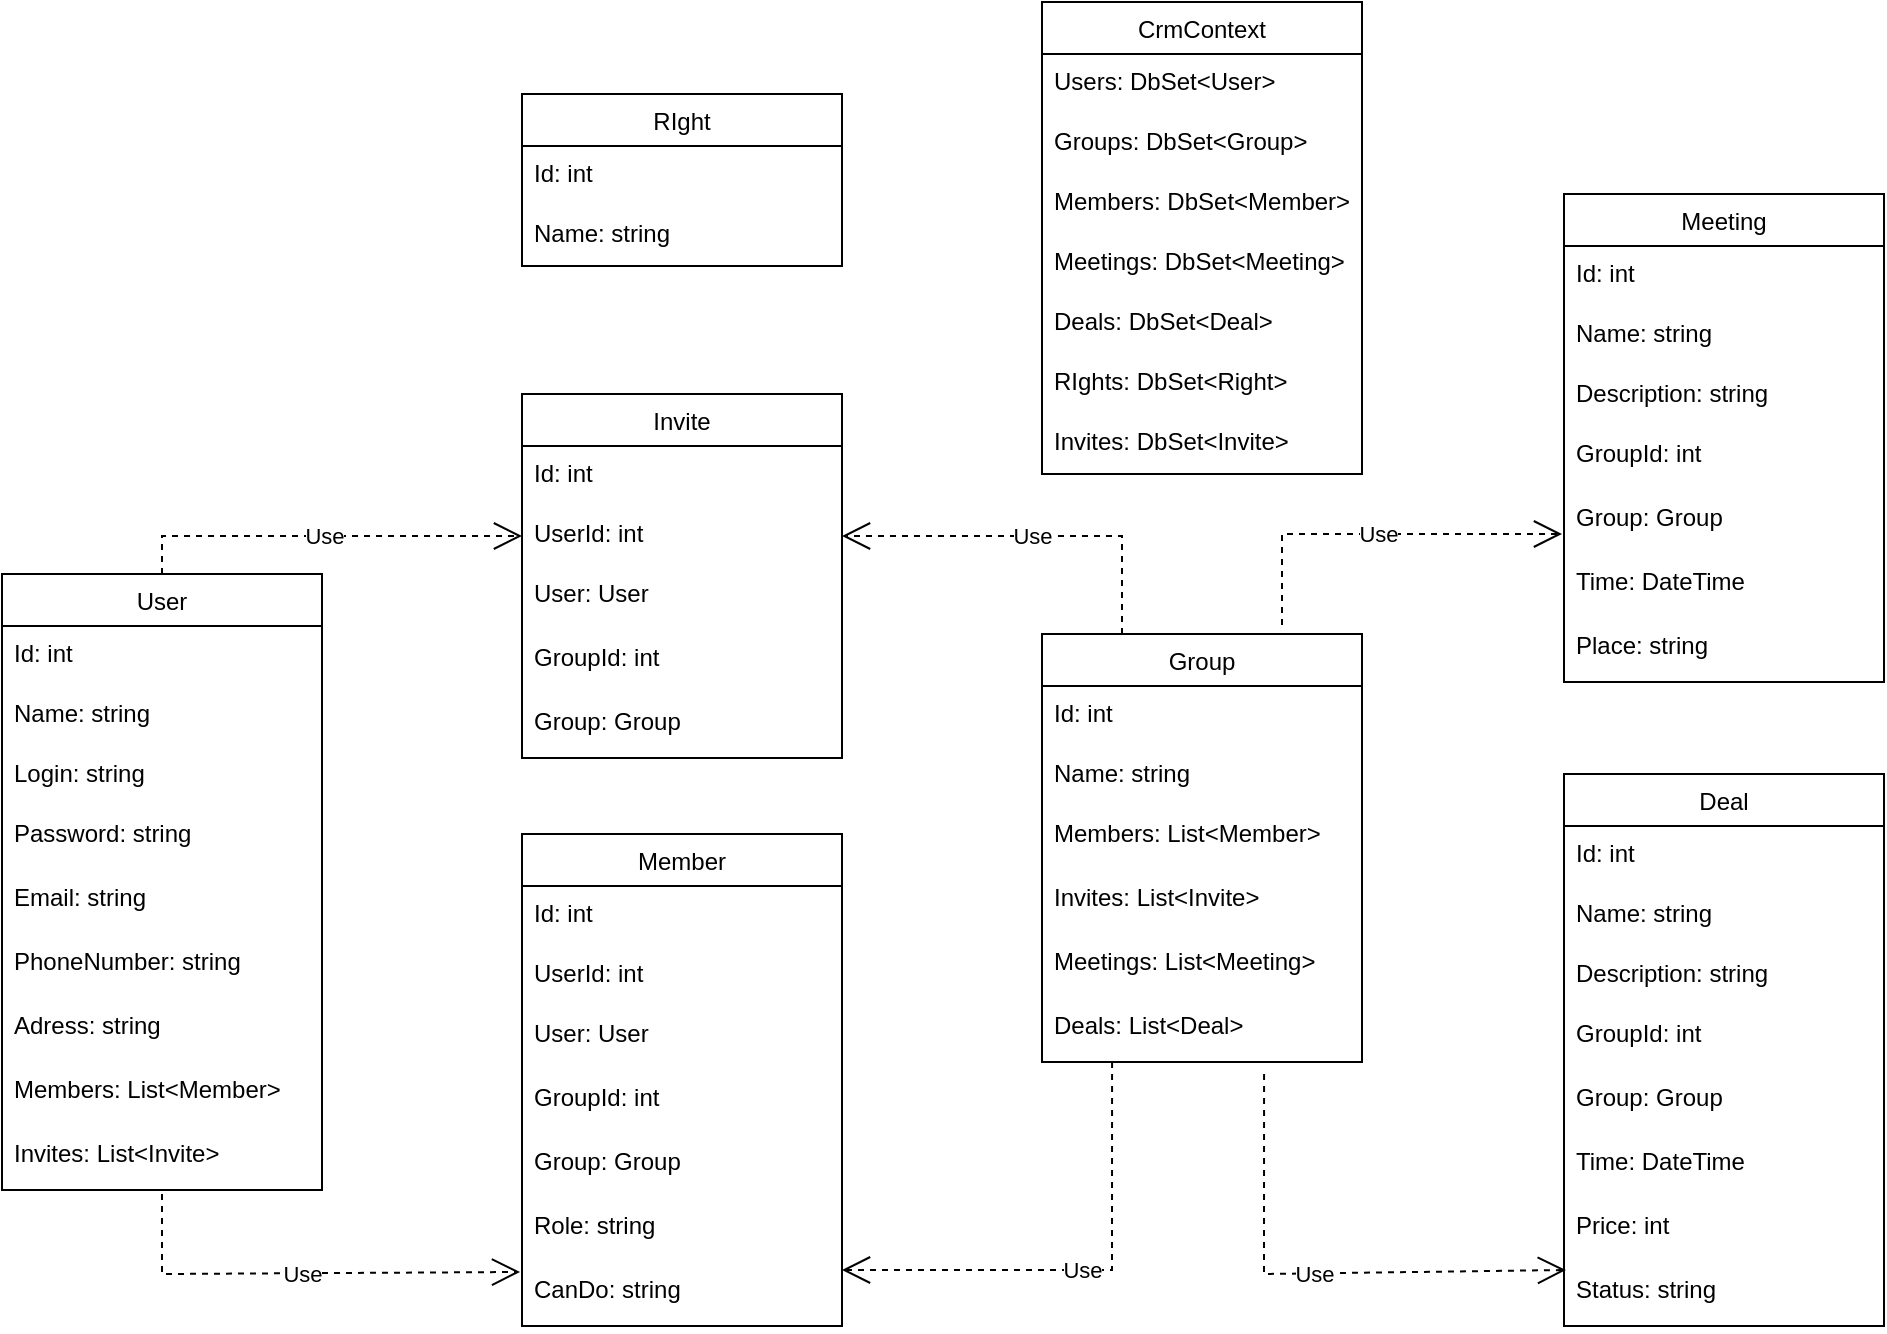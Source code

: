 <mxfile version="24.0.7" type="device">
  <diagram id="C5RBs43oDa-KdzZeNtuy" name="Page-1">
    <mxGraphModel dx="1522" dy="702" grid="1" gridSize="10" guides="1" tooltips="1" connect="1" arrows="1" fold="1" page="1" pageScale="1" pageWidth="827" pageHeight="1169" math="0" shadow="0">
      <root>
        <mxCell id="WIyWlLk6GJQsqaUBKTNV-0" />
        <mxCell id="WIyWlLk6GJQsqaUBKTNV-1" parent="WIyWlLk6GJQsqaUBKTNV-0" />
        <mxCell id="m3dn8CbRQCBIX5Pan6xP-0" value="User" style="swimlane;fontStyle=0;align=center;verticalAlign=top;childLayout=stackLayout;horizontal=1;startSize=26;horizontalStack=0;resizeParent=1;resizeLast=0;collapsible=1;marginBottom=0;rounded=0;shadow=0;strokeWidth=1;" vertex="1" parent="WIyWlLk6GJQsqaUBKTNV-1">
          <mxGeometry x="460" y="440" width="160" height="308" as="geometry">
            <mxRectangle x="230" y="140" width="160" height="26" as="alternateBounds" />
          </mxGeometry>
        </mxCell>
        <mxCell id="m3dn8CbRQCBIX5Pan6xP-1" value="Id: int" style="text;align=left;verticalAlign=top;spacingLeft=4;spacingRight=4;overflow=hidden;rotatable=0;points=[[0,0.5],[1,0.5]];portConstraint=eastwest;" vertex="1" parent="m3dn8CbRQCBIX5Pan6xP-0">
          <mxGeometry y="26" width="160" height="30" as="geometry" />
        </mxCell>
        <mxCell id="m3dn8CbRQCBIX5Pan6xP-2" value="Name: string" style="text;align=left;verticalAlign=top;spacingLeft=4;spacingRight=4;overflow=hidden;rotatable=0;points=[[0,0.5],[1,0.5]];portConstraint=eastwest;rounded=0;shadow=0;html=0;" vertex="1" parent="m3dn8CbRQCBIX5Pan6xP-0">
          <mxGeometry y="56" width="160" height="30" as="geometry" />
        </mxCell>
        <mxCell id="m3dn8CbRQCBIX5Pan6xP-3" value="Login: string" style="text;align=left;verticalAlign=top;spacingLeft=4;spacingRight=4;overflow=hidden;rotatable=0;points=[[0,0.5],[1,0.5]];portConstraint=eastwest;rounded=0;shadow=0;html=0;" vertex="1" parent="m3dn8CbRQCBIX5Pan6xP-0">
          <mxGeometry y="86" width="160" height="30" as="geometry" />
        </mxCell>
        <mxCell id="m3dn8CbRQCBIX5Pan6xP-4" value="Password: string" style="text;align=left;verticalAlign=top;spacingLeft=4;spacingRight=4;overflow=hidden;rotatable=0;points=[[0,0.5],[1,0.5]];portConstraint=eastwest;rounded=0;shadow=0;html=0;" vertex="1" parent="m3dn8CbRQCBIX5Pan6xP-0">
          <mxGeometry y="116" width="160" height="32" as="geometry" />
        </mxCell>
        <mxCell id="m3dn8CbRQCBIX5Pan6xP-6" value="Email: string" style="text;align=left;verticalAlign=top;spacingLeft=4;spacingRight=4;overflow=hidden;rotatable=0;points=[[0,0.5],[1,0.5]];portConstraint=eastwest;rounded=0;shadow=0;html=0;" vertex="1" parent="m3dn8CbRQCBIX5Pan6xP-0">
          <mxGeometry y="148" width="160" height="32" as="geometry" />
        </mxCell>
        <mxCell id="m3dn8CbRQCBIX5Pan6xP-7" value="PhoneNumber: string" style="text;align=left;verticalAlign=top;spacingLeft=4;spacingRight=4;overflow=hidden;rotatable=0;points=[[0,0.5],[1,0.5]];portConstraint=eastwest;rounded=0;shadow=0;html=0;" vertex="1" parent="m3dn8CbRQCBIX5Pan6xP-0">
          <mxGeometry y="180" width="160" height="32" as="geometry" />
        </mxCell>
        <mxCell id="m3dn8CbRQCBIX5Pan6xP-8" value="Adress: string" style="text;align=left;verticalAlign=top;spacingLeft=4;spacingRight=4;overflow=hidden;rotatable=0;points=[[0,0.5],[1,0.5]];portConstraint=eastwest;rounded=0;shadow=0;html=0;" vertex="1" parent="m3dn8CbRQCBIX5Pan6xP-0">
          <mxGeometry y="212" width="160" height="32" as="geometry" />
        </mxCell>
        <mxCell id="m3dn8CbRQCBIX5Pan6xP-9" value="Members: List&lt;Member&gt;" style="text;align=left;verticalAlign=top;spacingLeft=4;spacingRight=4;overflow=hidden;rotatable=0;points=[[0,0.5],[1,0.5]];portConstraint=eastwest;rounded=0;shadow=0;html=0;" vertex="1" parent="m3dn8CbRQCBIX5Pan6xP-0">
          <mxGeometry y="244" width="160" height="32" as="geometry" />
        </mxCell>
        <mxCell id="m3dn8CbRQCBIX5Pan6xP-82" value="Invites: List&lt;Invite&gt;" style="text;align=left;verticalAlign=top;spacingLeft=4;spacingRight=4;overflow=hidden;rotatable=0;points=[[0,0.5],[1,0.5]];portConstraint=eastwest;rounded=0;shadow=0;html=0;" vertex="1" parent="m3dn8CbRQCBIX5Pan6xP-0">
          <mxGeometry y="276" width="160" height="32" as="geometry" />
        </mxCell>
        <mxCell id="m3dn8CbRQCBIX5Pan6xP-10" value="Member" style="swimlane;fontStyle=0;align=center;verticalAlign=top;childLayout=stackLayout;horizontal=1;startSize=26;horizontalStack=0;resizeParent=1;resizeLast=0;collapsible=1;marginBottom=0;rounded=0;shadow=0;strokeWidth=1;" vertex="1" parent="WIyWlLk6GJQsqaUBKTNV-1">
          <mxGeometry x="720" y="570" width="160" height="246" as="geometry">
            <mxRectangle x="230" y="140" width="160" height="26" as="alternateBounds" />
          </mxGeometry>
        </mxCell>
        <mxCell id="m3dn8CbRQCBIX5Pan6xP-11" value="Id: int" style="text;align=left;verticalAlign=top;spacingLeft=4;spacingRight=4;overflow=hidden;rotatable=0;points=[[0,0.5],[1,0.5]];portConstraint=eastwest;" vertex="1" parent="m3dn8CbRQCBIX5Pan6xP-10">
          <mxGeometry y="26" width="160" height="30" as="geometry" />
        </mxCell>
        <mxCell id="m3dn8CbRQCBIX5Pan6xP-13" value="UserId: int" style="text;align=left;verticalAlign=top;spacingLeft=4;spacingRight=4;overflow=hidden;rotatable=0;points=[[0,0.5],[1,0.5]];portConstraint=eastwest;rounded=0;shadow=0;html=0;" vertex="1" parent="m3dn8CbRQCBIX5Pan6xP-10">
          <mxGeometry y="56" width="160" height="30" as="geometry" />
        </mxCell>
        <mxCell id="m3dn8CbRQCBIX5Pan6xP-14" value="User: User" style="text;align=left;verticalAlign=top;spacingLeft=4;spacingRight=4;overflow=hidden;rotatable=0;points=[[0,0.5],[1,0.5]];portConstraint=eastwest;rounded=0;shadow=0;html=0;" vertex="1" parent="m3dn8CbRQCBIX5Pan6xP-10">
          <mxGeometry y="86" width="160" height="32" as="geometry" />
        </mxCell>
        <mxCell id="m3dn8CbRQCBIX5Pan6xP-15" value="GroupId: int" style="text;align=left;verticalAlign=top;spacingLeft=4;spacingRight=4;overflow=hidden;rotatable=0;points=[[0,0.5],[1,0.5]];portConstraint=eastwest;rounded=0;shadow=0;html=0;" vertex="1" parent="m3dn8CbRQCBIX5Pan6xP-10">
          <mxGeometry y="118" width="160" height="32" as="geometry" />
        </mxCell>
        <mxCell id="m3dn8CbRQCBIX5Pan6xP-16" value="Group: Group" style="text;align=left;verticalAlign=top;spacingLeft=4;spacingRight=4;overflow=hidden;rotatable=0;points=[[0,0.5],[1,0.5]];portConstraint=eastwest;rounded=0;shadow=0;html=0;" vertex="1" parent="m3dn8CbRQCBIX5Pan6xP-10">
          <mxGeometry y="150" width="160" height="32" as="geometry" />
        </mxCell>
        <mxCell id="m3dn8CbRQCBIX5Pan6xP-17" value="Role: string" style="text;align=left;verticalAlign=top;spacingLeft=4;spacingRight=4;overflow=hidden;rotatable=0;points=[[0,0.5],[1,0.5]];portConstraint=eastwest;rounded=0;shadow=0;html=0;" vertex="1" parent="m3dn8CbRQCBIX5Pan6xP-10">
          <mxGeometry y="182" width="160" height="32" as="geometry" />
        </mxCell>
        <mxCell id="m3dn8CbRQCBIX5Pan6xP-18" value="CanDo: string" style="text;align=left;verticalAlign=top;spacingLeft=4;spacingRight=4;overflow=hidden;rotatable=0;points=[[0,0.5],[1,0.5]];portConstraint=eastwest;rounded=0;shadow=0;html=0;" vertex="1" parent="m3dn8CbRQCBIX5Pan6xP-10">
          <mxGeometry y="214" width="160" height="32" as="geometry" />
        </mxCell>
        <mxCell id="m3dn8CbRQCBIX5Pan6xP-19" value="RIght" style="swimlane;fontStyle=0;align=center;verticalAlign=top;childLayout=stackLayout;horizontal=1;startSize=26;horizontalStack=0;resizeParent=1;resizeLast=0;collapsible=1;marginBottom=0;rounded=0;shadow=0;strokeWidth=1;" vertex="1" parent="WIyWlLk6GJQsqaUBKTNV-1">
          <mxGeometry x="720" y="200" width="160" height="86" as="geometry">
            <mxRectangle x="230" y="140" width="160" height="26" as="alternateBounds" />
          </mxGeometry>
        </mxCell>
        <mxCell id="m3dn8CbRQCBIX5Pan6xP-20" value="Id: int" style="text;align=left;verticalAlign=top;spacingLeft=4;spacingRight=4;overflow=hidden;rotatable=0;points=[[0,0.5],[1,0.5]];portConstraint=eastwest;" vertex="1" parent="m3dn8CbRQCBIX5Pan6xP-19">
          <mxGeometry y="26" width="160" height="30" as="geometry" />
        </mxCell>
        <mxCell id="m3dn8CbRQCBIX5Pan6xP-21" value="Name: string" style="text;align=left;verticalAlign=top;spacingLeft=4;spacingRight=4;overflow=hidden;rotatable=0;points=[[0,0.5],[1,0.5]];portConstraint=eastwest;rounded=0;shadow=0;html=0;" vertex="1" parent="m3dn8CbRQCBIX5Pan6xP-19">
          <mxGeometry y="56" width="160" height="30" as="geometry" />
        </mxCell>
        <mxCell id="m3dn8CbRQCBIX5Pan6xP-36" value="Meeting" style="swimlane;fontStyle=0;align=center;verticalAlign=top;childLayout=stackLayout;horizontal=1;startSize=26;horizontalStack=0;resizeParent=1;resizeLast=0;collapsible=1;marginBottom=0;rounded=0;shadow=0;strokeWidth=1;" vertex="1" parent="WIyWlLk6GJQsqaUBKTNV-1">
          <mxGeometry x="1241" y="250" width="160" height="244" as="geometry">
            <mxRectangle x="230" y="140" width="160" height="26" as="alternateBounds" />
          </mxGeometry>
        </mxCell>
        <mxCell id="m3dn8CbRQCBIX5Pan6xP-37" value="Id: int" style="text;align=left;verticalAlign=top;spacingLeft=4;spacingRight=4;overflow=hidden;rotatable=0;points=[[0,0.5],[1,0.5]];portConstraint=eastwest;" vertex="1" parent="m3dn8CbRQCBIX5Pan6xP-36">
          <mxGeometry y="26" width="160" height="30" as="geometry" />
        </mxCell>
        <mxCell id="m3dn8CbRQCBIX5Pan6xP-38" value="Name: string" style="text;align=left;verticalAlign=top;spacingLeft=4;spacingRight=4;overflow=hidden;rotatable=0;points=[[0,0.5],[1,0.5]];portConstraint=eastwest;rounded=0;shadow=0;html=0;" vertex="1" parent="m3dn8CbRQCBIX5Pan6xP-36">
          <mxGeometry y="56" width="160" height="30" as="geometry" />
        </mxCell>
        <mxCell id="m3dn8CbRQCBIX5Pan6xP-39" value="Description: string" style="text;align=left;verticalAlign=top;spacingLeft=4;spacingRight=4;overflow=hidden;rotatable=0;points=[[0,0.5],[1,0.5]];portConstraint=eastwest;rounded=0;shadow=0;html=0;" vertex="1" parent="m3dn8CbRQCBIX5Pan6xP-36">
          <mxGeometry y="86" width="160" height="30" as="geometry" />
        </mxCell>
        <mxCell id="m3dn8CbRQCBIX5Pan6xP-40" value="GroupId: int" style="text;align=left;verticalAlign=top;spacingLeft=4;spacingRight=4;overflow=hidden;rotatable=0;points=[[0,0.5],[1,0.5]];portConstraint=eastwest;rounded=0;shadow=0;html=0;" vertex="1" parent="m3dn8CbRQCBIX5Pan6xP-36">
          <mxGeometry y="116" width="160" height="32" as="geometry" />
        </mxCell>
        <mxCell id="m3dn8CbRQCBIX5Pan6xP-41" value="Group: Group" style="text;align=left;verticalAlign=top;spacingLeft=4;spacingRight=4;overflow=hidden;rotatable=0;points=[[0,0.5],[1,0.5]];portConstraint=eastwest;rounded=0;shadow=0;html=0;" vertex="1" parent="m3dn8CbRQCBIX5Pan6xP-36">
          <mxGeometry y="148" width="160" height="32" as="geometry" />
        </mxCell>
        <mxCell id="m3dn8CbRQCBIX5Pan6xP-42" value="Time: DateTime" style="text;align=left;verticalAlign=top;spacingLeft=4;spacingRight=4;overflow=hidden;rotatable=0;points=[[0,0.5],[1,0.5]];portConstraint=eastwest;rounded=0;shadow=0;html=0;" vertex="1" parent="m3dn8CbRQCBIX5Pan6xP-36">
          <mxGeometry y="180" width="160" height="32" as="geometry" />
        </mxCell>
        <mxCell id="m3dn8CbRQCBIX5Pan6xP-43" value="Place: string" style="text;align=left;verticalAlign=top;spacingLeft=4;spacingRight=4;overflow=hidden;rotatable=0;points=[[0,0.5],[1,0.5]];portConstraint=eastwest;rounded=0;shadow=0;html=0;" vertex="1" parent="m3dn8CbRQCBIX5Pan6xP-36">
          <mxGeometry y="212" width="160" height="32" as="geometry" />
        </mxCell>
        <mxCell id="m3dn8CbRQCBIX5Pan6xP-45" value="Invite" style="swimlane;fontStyle=0;align=center;verticalAlign=top;childLayout=stackLayout;horizontal=1;startSize=26;horizontalStack=0;resizeParent=1;resizeLast=0;collapsible=1;marginBottom=0;rounded=0;shadow=0;strokeWidth=1;" vertex="1" parent="WIyWlLk6GJQsqaUBKTNV-1">
          <mxGeometry x="720" y="350" width="160" height="182" as="geometry">
            <mxRectangle x="230" y="140" width="160" height="26" as="alternateBounds" />
          </mxGeometry>
        </mxCell>
        <mxCell id="m3dn8CbRQCBIX5Pan6xP-46" value="Id: int" style="text;align=left;verticalAlign=top;spacingLeft=4;spacingRight=4;overflow=hidden;rotatable=0;points=[[0,0.5],[1,0.5]];portConstraint=eastwest;" vertex="1" parent="m3dn8CbRQCBIX5Pan6xP-45">
          <mxGeometry y="26" width="160" height="30" as="geometry" />
        </mxCell>
        <mxCell id="m3dn8CbRQCBIX5Pan6xP-47" value="UserId: int" style="text;align=left;verticalAlign=top;spacingLeft=4;spacingRight=4;overflow=hidden;rotatable=0;points=[[0,0.5],[1,0.5]];portConstraint=eastwest;rounded=0;shadow=0;html=0;" vertex="1" parent="m3dn8CbRQCBIX5Pan6xP-45">
          <mxGeometry y="56" width="160" height="30" as="geometry" />
        </mxCell>
        <mxCell id="m3dn8CbRQCBIX5Pan6xP-48" value="User: User" style="text;align=left;verticalAlign=top;spacingLeft=4;spacingRight=4;overflow=hidden;rotatable=0;points=[[0,0.5],[1,0.5]];portConstraint=eastwest;rounded=0;shadow=0;html=0;" vertex="1" parent="m3dn8CbRQCBIX5Pan6xP-45">
          <mxGeometry y="86" width="160" height="32" as="geometry" />
        </mxCell>
        <mxCell id="m3dn8CbRQCBIX5Pan6xP-49" value="GroupId: int" style="text;align=left;verticalAlign=top;spacingLeft=4;spacingRight=4;overflow=hidden;rotatable=0;points=[[0,0.5],[1,0.5]];portConstraint=eastwest;rounded=0;shadow=0;html=0;" vertex="1" parent="m3dn8CbRQCBIX5Pan6xP-45">
          <mxGeometry y="118" width="160" height="32" as="geometry" />
        </mxCell>
        <mxCell id="m3dn8CbRQCBIX5Pan6xP-50" value="Group: Group" style="text;align=left;verticalAlign=top;spacingLeft=4;spacingRight=4;overflow=hidden;rotatable=0;points=[[0,0.5],[1,0.5]];portConstraint=eastwest;rounded=0;shadow=0;html=0;" vertex="1" parent="m3dn8CbRQCBIX5Pan6xP-45">
          <mxGeometry y="150" width="160" height="32" as="geometry" />
        </mxCell>
        <mxCell id="m3dn8CbRQCBIX5Pan6xP-53" value="Group" style="swimlane;fontStyle=0;align=center;verticalAlign=top;childLayout=stackLayout;horizontal=1;startSize=26;horizontalStack=0;resizeParent=1;resizeLast=0;collapsible=1;marginBottom=0;rounded=0;shadow=0;strokeWidth=1;" vertex="1" parent="WIyWlLk6GJQsqaUBKTNV-1">
          <mxGeometry x="980" y="470" width="160" height="214" as="geometry">
            <mxRectangle x="230" y="140" width="160" height="26" as="alternateBounds" />
          </mxGeometry>
        </mxCell>
        <mxCell id="m3dn8CbRQCBIX5Pan6xP-54" value="Id: int" style="text;align=left;verticalAlign=top;spacingLeft=4;spacingRight=4;overflow=hidden;rotatable=0;points=[[0,0.5],[1,0.5]];portConstraint=eastwest;" vertex="1" parent="m3dn8CbRQCBIX5Pan6xP-53">
          <mxGeometry y="26" width="160" height="30" as="geometry" />
        </mxCell>
        <mxCell id="m3dn8CbRQCBIX5Pan6xP-55" value="Name: string" style="text;align=left;verticalAlign=top;spacingLeft=4;spacingRight=4;overflow=hidden;rotatable=0;points=[[0,0.5],[1,0.5]];portConstraint=eastwest;rounded=0;shadow=0;html=0;" vertex="1" parent="m3dn8CbRQCBIX5Pan6xP-53">
          <mxGeometry y="56" width="160" height="30" as="geometry" />
        </mxCell>
        <mxCell id="m3dn8CbRQCBIX5Pan6xP-56" value="Members: List&lt;Member&gt;" style="text;align=left;verticalAlign=top;spacingLeft=4;spacingRight=4;overflow=hidden;rotatable=0;points=[[0,0.5],[1,0.5]];portConstraint=eastwest;rounded=0;shadow=0;html=0;" vertex="1" parent="m3dn8CbRQCBIX5Pan6xP-53">
          <mxGeometry y="86" width="160" height="32" as="geometry" />
        </mxCell>
        <mxCell id="m3dn8CbRQCBIX5Pan6xP-83" value="Invites: List&lt;Invite&gt;" style="text;align=left;verticalAlign=top;spacingLeft=4;spacingRight=4;overflow=hidden;rotatable=0;points=[[0,0.5],[1,0.5]];portConstraint=eastwest;rounded=0;shadow=0;html=0;" vertex="1" parent="m3dn8CbRQCBIX5Pan6xP-53">
          <mxGeometry y="118" width="160" height="32" as="geometry" />
        </mxCell>
        <mxCell id="m3dn8CbRQCBIX5Pan6xP-57" value="Meetings: List&lt;Meeting&gt;" style="text;align=left;verticalAlign=top;spacingLeft=4;spacingRight=4;overflow=hidden;rotatable=0;points=[[0,0.5],[1,0.5]];portConstraint=eastwest;rounded=0;shadow=0;html=0;" vertex="1" parent="m3dn8CbRQCBIX5Pan6xP-53">
          <mxGeometry y="150" width="160" height="32" as="geometry" />
        </mxCell>
        <mxCell id="m3dn8CbRQCBIX5Pan6xP-58" value="Deals: List&lt;Deal&gt;" style="text;align=left;verticalAlign=top;spacingLeft=4;spacingRight=4;overflow=hidden;rotatable=0;points=[[0,0.5],[1,0.5]];portConstraint=eastwest;rounded=0;shadow=0;html=0;" vertex="1" parent="m3dn8CbRQCBIX5Pan6xP-53">
          <mxGeometry y="182" width="160" height="32" as="geometry" />
        </mxCell>
        <mxCell id="m3dn8CbRQCBIX5Pan6xP-61" value="Deal" style="swimlane;fontStyle=0;align=center;verticalAlign=top;childLayout=stackLayout;horizontal=1;startSize=26;horizontalStack=0;resizeParent=1;resizeLast=0;collapsible=1;marginBottom=0;rounded=0;shadow=0;strokeWidth=1;" vertex="1" parent="WIyWlLk6GJQsqaUBKTNV-1">
          <mxGeometry x="1241" y="540" width="160" height="276" as="geometry">
            <mxRectangle x="230" y="140" width="160" height="26" as="alternateBounds" />
          </mxGeometry>
        </mxCell>
        <mxCell id="m3dn8CbRQCBIX5Pan6xP-62" value="Id: int" style="text;align=left;verticalAlign=top;spacingLeft=4;spacingRight=4;overflow=hidden;rotatable=0;points=[[0,0.5],[1,0.5]];portConstraint=eastwest;" vertex="1" parent="m3dn8CbRQCBIX5Pan6xP-61">
          <mxGeometry y="26" width="160" height="30" as="geometry" />
        </mxCell>
        <mxCell id="m3dn8CbRQCBIX5Pan6xP-63" value="Name: string" style="text;align=left;verticalAlign=top;spacingLeft=4;spacingRight=4;overflow=hidden;rotatable=0;points=[[0,0.5],[1,0.5]];portConstraint=eastwest;rounded=0;shadow=0;html=0;" vertex="1" parent="m3dn8CbRQCBIX5Pan6xP-61">
          <mxGeometry y="56" width="160" height="30" as="geometry" />
        </mxCell>
        <mxCell id="m3dn8CbRQCBIX5Pan6xP-64" value="Description: string" style="text;align=left;verticalAlign=top;spacingLeft=4;spacingRight=4;overflow=hidden;rotatable=0;points=[[0,0.5],[1,0.5]];portConstraint=eastwest;rounded=0;shadow=0;html=0;" vertex="1" parent="m3dn8CbRQCBIX5Pan6xP-61">
          <mxGeometry y="86" width="160" height="30" as="geometry" />
        </mxCell>
        <mxCell id="m3dn8CbRQCBIX5Pan6xP-65" value="GroupId: int" style="text;align=left;verticalAlign=top;spacingLeft=4;spacingRight=4;overflow=hidden;rotatable=0;points=[[0,0.5],[1,0.5]];portConstraint=eastwest;rounded=0;shadow=0;html=0;" vertex="1" parent="m3dn8CbRQCBIX5Pan6xP-61">
          <mxGeometry y="116" width="160" height="32" as="geometry" />
        </mxCell>
        <mxCell id="m3dn8CbRQCBIX5Pan6xP-66" value="Group: Group" style="text;align=left;verticalAlign=top;spacingLeft=4;spacingRight=4;overflow=hidden;rotatable=0;points=[[0,0.5],[1,0.5]];portConstraint=eastwest;rounded=0;shadow=0;html=0;" vertex="1" parent="m3dn8CbRQCBIX5Pan6xP-61">
          <mxGeometry y="148" width="160" height="32" as="geometry" />
        </mxCell>
        <mxCell id="m3dn8CbRQCBIX5Pan6xP-67" value="Time: DateTime" style="text;align=left;verticalAlign=top;spacingLeft=4;spacingRight=4;overflow=hidden;rotatable=0;points=[[0,0.5],[1,0.5]];portConstraint=eastwest;rounded=0;shadow=0;html=0;" vertex="1" parent="m3dn8CbRQCBIX5Pan6xP-61">
          <mxGeometry y="180" width="160" height="32" as="geometry" />
        </mxCell>
        <mxCell id="m3dn8CbRQCBIX5Pan6xP-68" value="Price: int" style="text;align=left;verticalAlign=top;spacingLeft=4;spacingRight=4;overflow=hidden;rotatable=0;points=[[0,0.5],[1,0.5]];portConstraint=eastwest;rounded=0;shadow=0;html=0;" vertex="1" parent="m3dn8CbRQCBIX5Pan6xP-61">
          <mxGeometry y="212" width="160" height="32" as="geometry" />
        </mxCell>
        <mxCell id="m3dn8CbRQCBIX5Pan6xP-69" value="Status: string" style="text;align=left;verticalAlign=top;spacingLeft=4;spacingRight=4;overflow=hidden;rotatable=0;points=[[0,0.5],[1,0.5]];portConstraint=eastwest;rounded=0;shadow=0;html=0;" vertex="1" parent="m3dn8CbRQCBIX5Pan6xP-61">
          <mxGeometry y="244" width="160" height="32" as="geometry" />
        </mxCell>
        <mxCell id="m3dn8CbRQCBIX5Pan6xP-70" value="CrmContext" style="swimlane;fontStyle=0;align=center;verticalAlign=top;childLayout=stackLayout;horizontal=1;startSize=26;horizontalStack=0;resizeParent=1;resizeLast=0;collapsible=1;marginBottom=0;rounded=0;shadow=0;strokeWidth=1;" vertex="1" parent="WIyWlLk6GJQsqaUBKTNV-1">
          <mxGeometry x="980" y="154" width="160" height="236" as="geometry">
            <mxRectangle x="230" y="140" width="160" height="26" as="alternateBounds" />
          </mxGeometry>
        </mxCell>
        <mxCell id="m3dn8CbRQCBIX5Pan6xP-71" value="Users: DbSet&lt;User&gt;" style="text;align=left;verticalAlign=top;spacingLeft=4;spacingRight=4;overflow=hidden;rotatable=0;points=[[0,0.5],[1,0.5]];portConstraint=eastwest;" vertex="1" parent="m3dn8CbRQCBIX5Pan6xP-70">
          <mxGeometry y="26" width="160" height="30" as="geometry" />
        </mxCell>
        <mxCell id="m3dn8CbRQCBIX5Pan6xP-76" value="Groups: DbSet&lt;Group&gt;" style="text;align=left;verticalAlign=top;spacingLeft=4;spacingRight=4;overflow=hidden;rotatable=0;points=[[0,0.5],[1,0.5]];portConstraint=eastwest;" vertex="1" parent="m3dn8CbRQCBIX5Pan6xP-70">
          <mxGeometry y="56" width="160" height="30" as="geometry" />
        </mxCell>
        <mxCell id="m3dn8CbRQCBIX5Pan6xP-77" value="Members: DbSet&lt;Member&gt;" style="text;align=left;verticalAlign=top;spacingLeft=4;spacingRight=4;overflow=hidden;rotatable=0;points=[[0,0.5],[1,0.5]];portConstraint=eastwest;" vertex="1" parent="m3dn8CbRQCBIX5Pan6xP-70">
          <mxGeometry y="86" width="160" height="30" as="geometry" />
        </mxCell>
        <mxCell id="m3dn8CbRQCBIX5Pan6xP-78" value="Meetings: DbSet&lt;Meeting&gt;" style="text;align=left;verticalAlign=top;spacingLeft=4;spacingRight=4;overflow=hidden;rotatable=0;points=[[0,0.5],[1,0.5]];portConstraint=eastwest;" vertex="1" parent="m3dn8CbRQCBIX5Pan6xP-70">
          <mxGeometry y="116" width="160" height="30" as="geometry" />
        </mxCell>
        <mxCell id="m3dn8CbRQCBIX5Pan6xP-79" value="Deals: DbSet&lt;Deal&gt;" style="text;align=left;verticalAlign=top;spacingLeft=4;spacingRight=4;overflow=hidden;rotatable=0;points=[[0,0.5],[1,0.5]];portConstraint=eastwest;" vertex="1" parent="m3dn8CbRQCBIX5Pan6xP-70">
          <mxGeometry y="146" width="160" height="30" as="geometry" />
        </mxCell>
        <mxCell id="m3dn8CbRQCBIX5Pan6xP-80" value="RIghts: DbSet&lt;Right&gt;" style="text;align=left;verticalAlign=top;spacingLeft=4;spacingRight=4;overflow=hidden;rotatable=0;points=[[0,0.5],[1,0.5]];portConstraint=eastwest;" vertex="1" parent="m3dn8CbRQCBIX5Pan6xP-70">
          <mxGeometry y="176" width="160" height="30" as="geometry" />
        </mxCell>
        <mxCell id="m3dn8CbRQCBIX5Pan6xP-81" value="Invites: DbSet&lt;Invite&gt;" style="text;align=left;verticalAlign=top;spacingLeft=4;spacingRight=4;overflow=hidden;rotatable=0;points=[[0,0.5],[1,0.5]];portConstraint=eastwest;" vertex="1" parent="m3dn8CbRQCBIX5Pan6xP-70">
          <mxGeometry y="206" width="160" height="30" as="geometry" />
        </mxCell>
        <mxCell id="m3dn8CbRQCBIX5Pan6xP-84" value="Use" style="endArrow=open;endSize=12;dashed=1;html=1;rounded=0;entryX=0;entryY=0.5;entryDx=0;entryDy=0;" edge="1" parent="WIyWlLk6GJQsqaUBKTNV-1">
          <mxGeometry width="160" relative="1" as="geometry">
            <mxPoint x="540" y="440" as="sourcePoint" />
            <mxPoint x="720" y="421" as="targetPoint" />
            <Array as="points">
              <mxPoint x="540" y="421" />
            </Array>
          </mxGeometry>
        </mxCell>
        <mxCell id="m3dn8CbRQCBIX5Pan6xP-85" value="Use" style="endArrow=open;endSize=12;dashed=1;html=1;rounded=0;entryX=-0.006;entryY=0.156;entryDx=0;entryDy=0;entryPerimeter=0;exitX=0.5;exitY=1.063;exitDx=0;exitDy=0;exitPerimeter=0;" edge="1" parent="WIyWlLk6GJQsqaUBKTNV-1" source="m3dn8CbRQCBIX5Pan6xP-82" target="m3dn8CbRQCBIX5Pan6xP-18">
          <mxGeometry width="160" relative="1" as="geometry">
            <mxPoint x="500" y="780" as="sourcePoint" />
            <mxPoint x="710" y="780" as="targetPoint" />
            <Array as="points">
              <mxPoint x="540" y="790" />
            </Array>
          </mxGeometry>
        </mxCell>
        <mxCell id="m3dn8CbRQCBIX5Pan6xP-86" value="Use" style="endArrow=open;endSize=12;dashed=1;html=1;rounded=0;exitX=0.25;exitY=0;exitDx=0;exitDy=0;entryX=1;entryY=0.5;entryDx=0;entryDy=0;" edge="1" parent="WIyWlLk6GJQsqaUBKTNV-1" source="m3dn8CbRQCBIX5Pan6xP-53" target="m3dn8CbRQCBIX5Pan6xP-47">
          <mxGeometry width="160" relative="1" as="geometry">
            <mxPoint x="550" y="450" as="sourcePoint" />
            <mxPoint x="900" y="420" as="targetPoint" />
            <Array as="points">
              <mxPoint x="1020" y="421" />
            </Array>
          </mxGeometry>
        </mxCell>
        <mxCell id="m3dn8CbRQCBIX5Pan6xP-87" value="Use" style="endArrow=open;endSize=12;dashed=1;html=1;rounded=0;exitX=0.219;exitY=1;exitDx=0;exitDy=0;exitPerimeter=0;" edge="1" parent="WIyWlLk6GJQsqaUBKTNV-1" source="m3dn8CbRQCBIX5Pan6xP-58">
          <mxGeometry width="160" relative="1" as="geometry">
            <mxPoint x="1016" y="690" as="sourcePoint" />
            <mxPoint x="880" y="788" as="targetPoint" />
            <Array as="points">
              <mxPoint x="1015" y="788" />
            </Array>
          </mxGeometry>
        </mxCell>
        <mxCell id="m3dn8CbRQCBIX5Pan6xP-88" value="Use" style="endArrow=open;endSize=12;dashed=1;html=1;rounded=0;exitX=0.25;exitY=0;exitDx=0;exitDy=0;" edge="1" parent="WIyWlLk6GJQsqaUBKTNV-1">
          <mxGeometry width="160" relative="1" as="geometry">
            <mxPoint x="1100" y="465.5" as="sourcePoint" />
            <mxPoint x="1240" y="420" as="targetPoint" />
            <Array as="points">
              <mxPoint x="1100" y="420" />
            </Array>
          </mxGeometry>
        </mxCell>
        <mxCell id="m3dn8CbRQCBIX5Pan6xP-89" value="Use" style="endArrow=open;endSize=12;dashed=1;html=1;rounded=0;exitX=0.688;exitY=1.063;exitDx=0;exitDy=0;exitPerimeter=0;entryX=0.006;entryY=0.125;entryDx=0;entryDy=0;entryPerimeter=0;" edge="1" parent="WIyWlLk6GJQsqaUBKTNV-1" target="m3dn8CbRQCBIX5Pan6xP-69">
          <mxGeometry width="160" relative="1" as="geometry">
            <mxPoint x="1091.04" y="689.996" as="sourcePoint" />
            <mxPoint x="1241" y="783.98" as="targetPoint" />
            <Array as="points">
              <mxPoint x="1091" y="790" />
            </Array>
          </mxGeometry>
        </mxCell>
      </root>
    </mxGraphModel>
  </diagram>
</mxfile>
